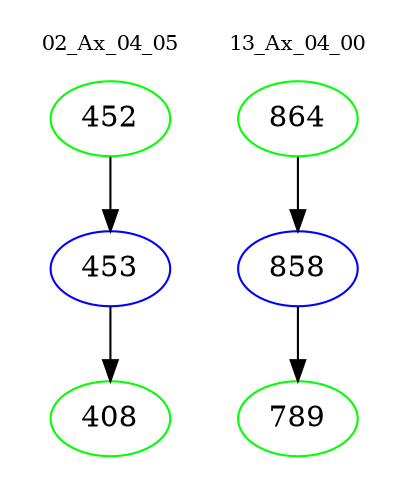 digraph{
subgraph cluster_0 {
color = white
label = "02_Ax_04_05";
fontsize=10;
T0_452 [label="452", color="green"]
T0_452 -> T0_453 [color="black"]
T0_453 [label="453", color="blue"]
T0_453 -> T0_408 [color="black"]
T0_408 [label="408", color="green"]
}
subgraph cluster_1 {
color = white
label = "13_Ax_04_00";
fontsize=10;
T1_864 [label="864", color="green"]
T1_864 -> T1_858 [color="black"]
T1_858 [label="858", color="blue"]
T1_858 -> T1_789 [color="black"]
T1_789 [label="789", color="green"]
}
}
